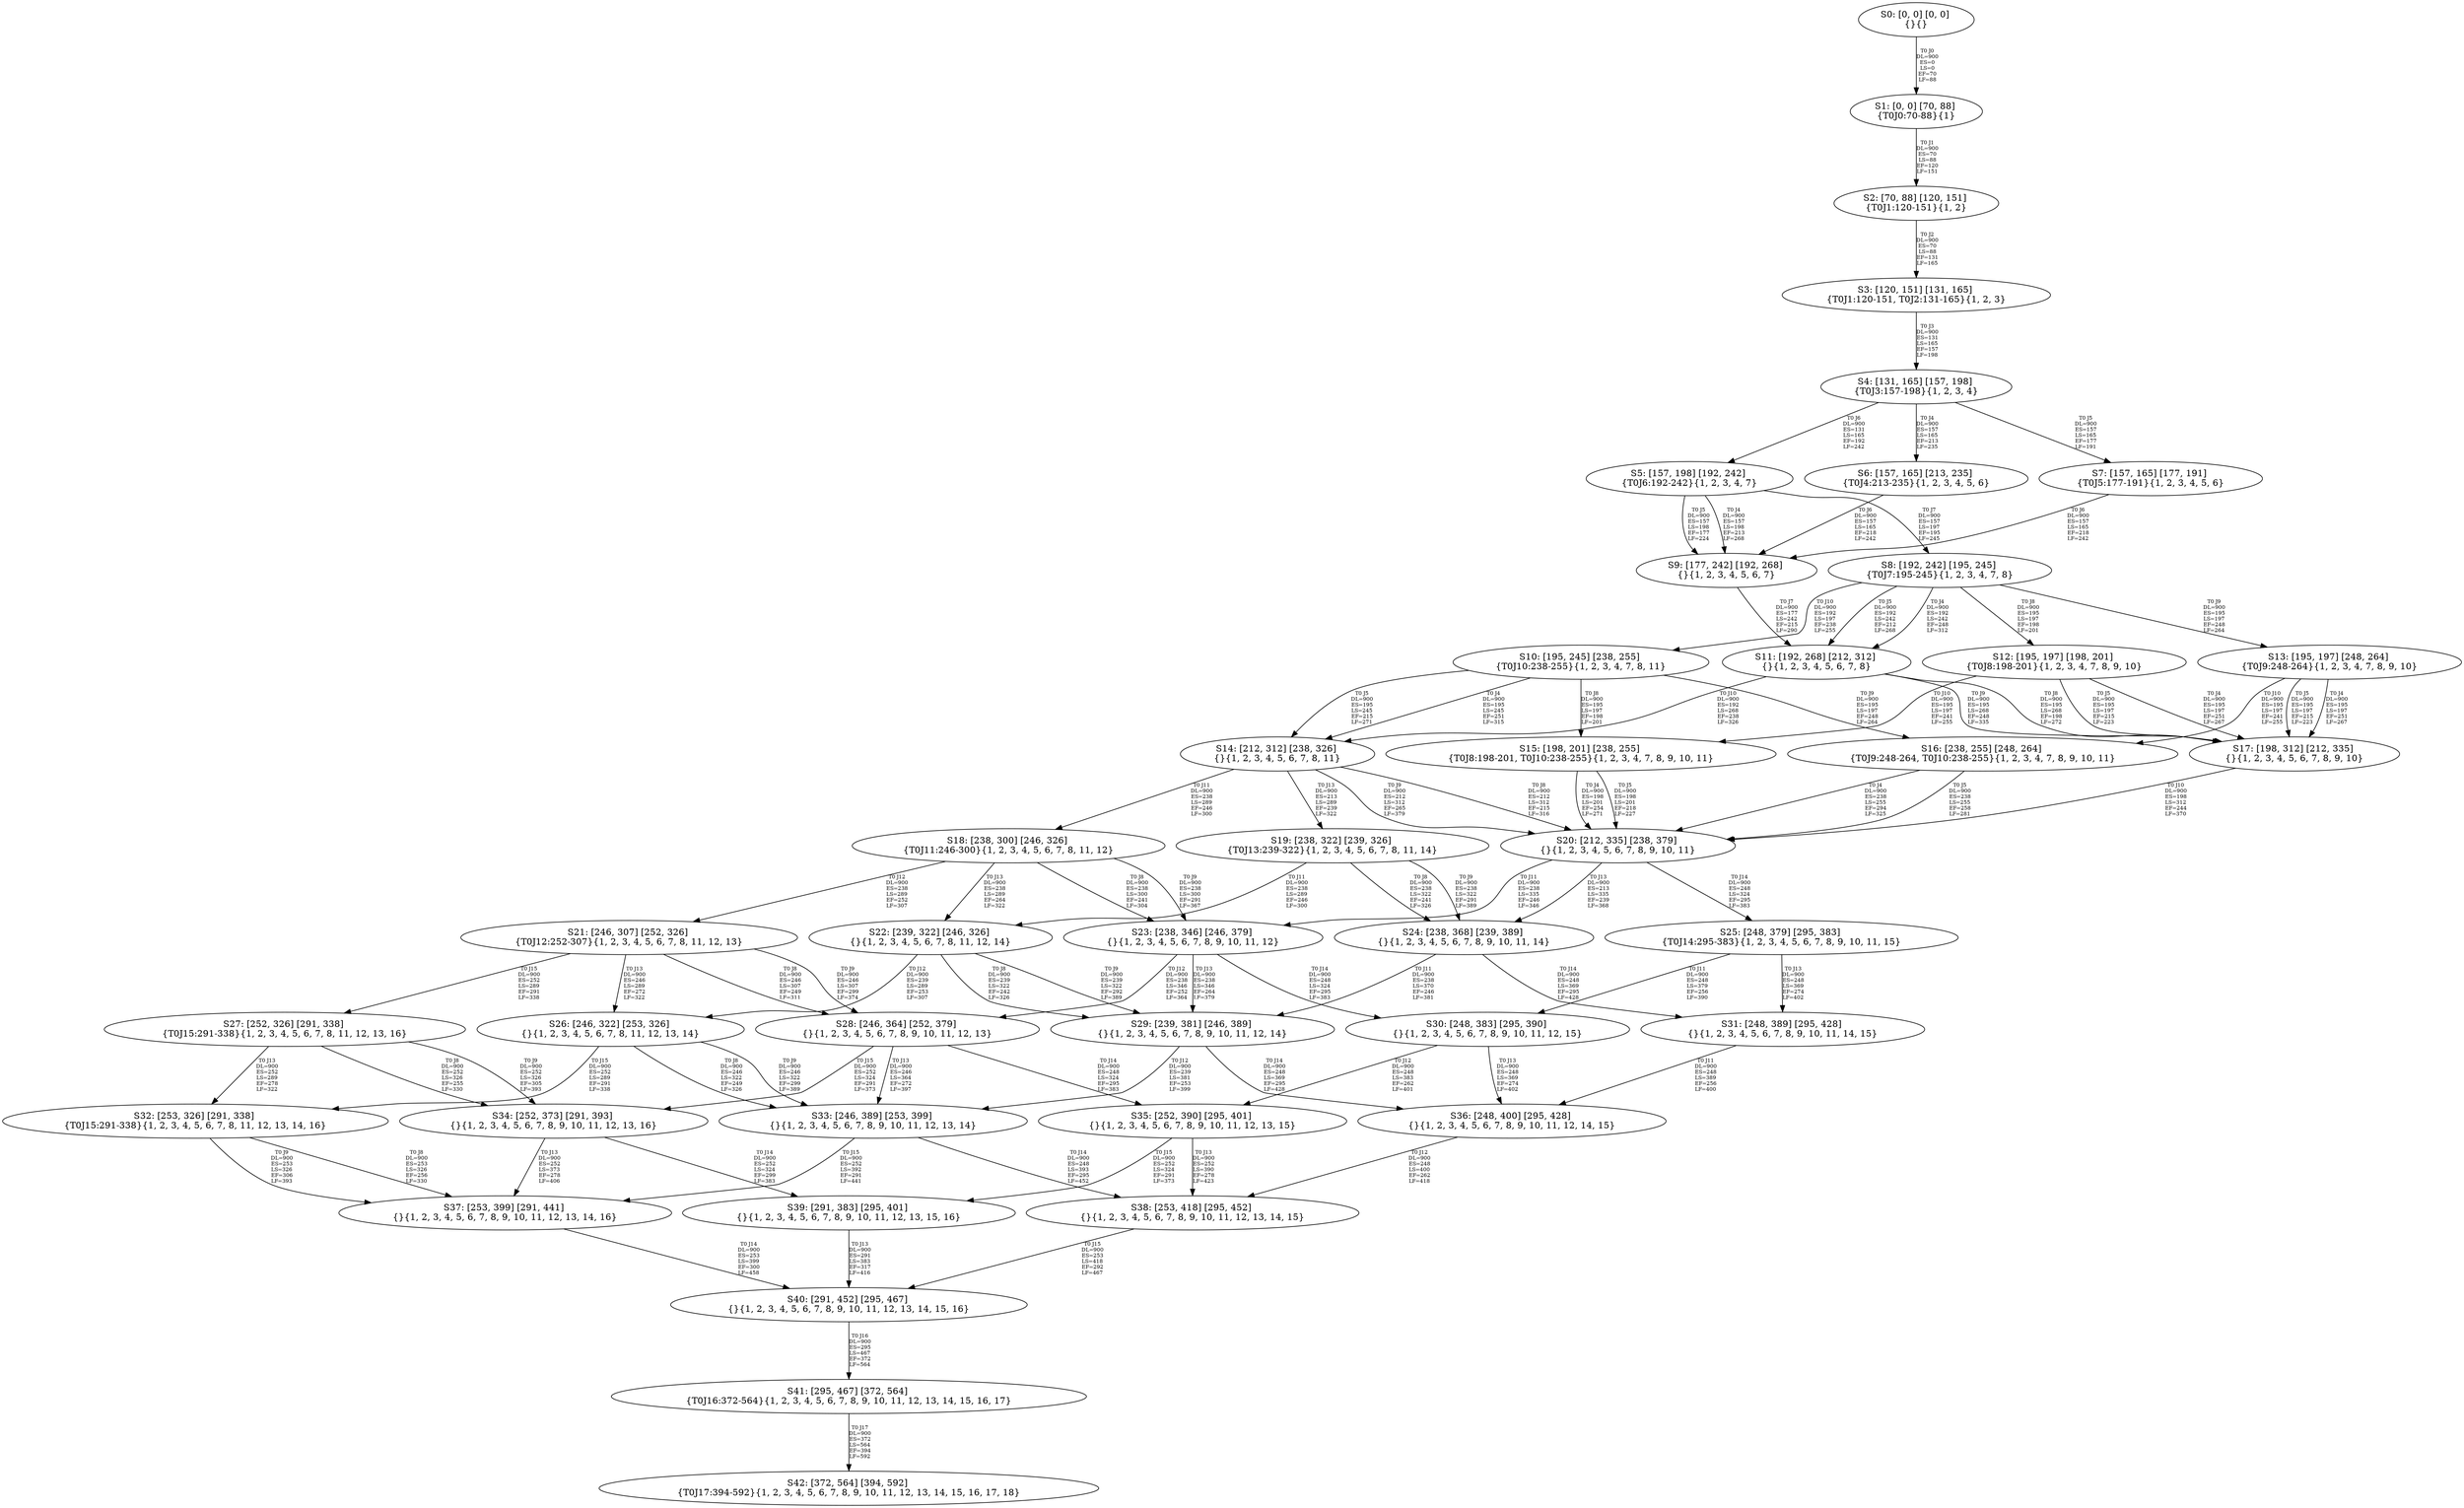 digraph {
	S0[label="S0: [0, 0] [0, 0] \n{}{}"];
	S1[label="S1: [0, 0] [70, 88] \n{T0J0:70-88}{1}"];
	S2[label="S2: [70, 88] [120, 151] \n{T0J1:120-151}{1, 2}"];
	S3[label="S3: [120, 151] [131, 165] \n{T0J1:120-151, T0J2:131-165}{1, 2, 3}"];
	S4[label="S4: [131, 165] [157, 198] \n{T0J3:157-198}{1, 2, 3, 4}"];
	S5[label="S5: [157, 198] [192, 242] \n{T0J6:192-242}{1, 2, 3, 4, 7}"];
	S6[label="S6: [157, 165] [213, 235] \n{T0J4:213-235}{1, 2, 3, 4, 5, 6}"];
	S7[label="S7: [157, 165] [177, 191] \n{T0J5:177-191}{1, 2, 3, 4, 5, 6}"];
	S8[label="S8: [192, 242] [195, 245] \n{T0J7:195-245}{1, 2, 3, 4, 7, 8}"];
	S9[label="S9: [177, 242] [192, 268] \n{}{1, 2, 3, 4, 5, 6, 7}"];
	S10[label="S10: [195, 245] [238, 255] \n{T0J10:238-255}{1, 2, 3, 4, 7, 8, 11}"];
	S11[label="S11: [192, 268] [212, 312] \n{}{1, 2, 3, 4, 5, 6, 7, 8}"];
	S12[label="S12: [195, 197] [198, 201] \n{T0J8:198-201}{1, 2, 3, 4, 7, 8, 9, 10}"];
	S13[label="S13: [195, 197] [248, 264] \n{T0J9:248-264}{1, 2, 3, 4, 7, 8, 9, 10}"];
	S14[label="S14: [212, 312] [238, 326] \n{}{1, 2, 3, 4, 5, 6, 7, 8, 11}"];
	S15[label="S15: [198, 201] [238, 255] \n{T0J8:198-201, T0J10:238-255}{1, 2, 3, 4, 7, 8, 9, 10, 11}"];
	S16[label="S16: [238, 255] [248, 264] \n{T0J9:248-264, T0J10:238-255}{1, 2, 3, 4, 7, 8, 9, 10, 11}"];
	S17[label="S17: [198, 312] [212, 335] \n{}{1, 2, 3, 4, 5, 6, 7, 8, 9, 10}"];
	S18[label="S18: [238, 300] [246, 326] \n{T0J11:246-300}{1, 2, 3, 4, 5, 6, 7, 8, 11, 12}"];
	S19[label="S19: [238, 322] [239, 326] \n{T0J13:239-322}{1, 2, 3, 4, 5, 6, 7, 8, 11, 14}"];
	S20[label="S20: [212, 335] [238, 379] \n{}{1, 2, 3, 4, 5, 6, 7, 8, 9, 10, 11}"];
	S21[label="S21: [246, 307] [252, 326] \n{T0J12:252-307}{1, 2, 3, 4, 5, 6, 7, 8, 11, 12, 13}"];
	S22[label="S22: [239, 322] [246, 326] \n{}{1, 2, 3, 4, 5, 6, 7, 8, 11, 12, 14}"];
	S23[label="S23: [238, 346] [246, 379] \n{}{1, 2, 3, 4, 5, 6, 7, 8, 9, 10, 11, 12}"];
	S24[label="S24: [238, 368] [239, 389] \n{}{1, 2, 3, 4, 5, 6, 7, 8, 9, 10, 11, 14}"];
	S25[label="S25: [248, 379] [295, 383] \n{T0J14:295-383}{1, 2, 3, 4, 5, 6, 7, 8, 9, 10, 11, 15}"];
	S26[label="S26: [246, 322] [253, 326] \n{}{1, 2, 3, 4, 5, 6, 7, 8, 11, 12, 13, 14}"];
	S27[label="S27: [252, 326] [291, 338] \n{T0J15:291-338}{1, 2, 3, 4, 5, 6, 7, 8, 11, 12, 13, 16}"];
	S28[label="S28: [246, 364] [252, 379] \n{}{1, 2, 3, 4, 5, 6, 7, 8, 9, 10, 11, 12, 13}"];
	S29[label="S29: [239, 381] [246, 389] \n{}{1, 2, 3, 4, 5, 6, 7, 8, 9, 10, 11, 12, 14}"];
	S30[label="S30: [248, 383] [295, 390] \n{}{1, 2, 3, 4, 5, 6, 7, 8, 9, 10, 11, 12, 15}"];
	S31[label="S31: [248, 389] [295, 428] \n{}{1, 2, 3, 4, 5, 6, 7, 8, 9, 10, 11, 14, 15}"];
	S32[label="S32: [253, 326] [291, 338] \n{T0J15:291-338}{1, 2, 3, 4, 5, 6, 7, 8, 11, 12, 13, 14, 16}"];
	S33[label="S33: [246, 389] [253, 399] \n{}{1, 2, 3, 4, 5, 6, 7, 8, 9, 10, 11, 12, 13, 14}"];
	S34[label="S34: [252, 373] [291, 393] \n{}{1, 2, 3, 4, 5, 6, 7, 8, 9, 10, 11, 12, 13, 16}"];
	S35[label="S35: [252, 390] [295, 401] \n{}{1, 2, 3, 4, 5, 6, 7, 8, 9, 10, 11, 12, 13, 15}"];
	S36[label="S36: [248, 400] [295, 428] \n{}{1, 2, 3, 4, 5, 6, 7, 8, 9, 10, 11, 12, 14, 15}"];
	S37[label="S37: [253, 399] [291, 441] \n{}{1, 2, 3, 4, 5, 6, 7, 8, 9, 10, 11, 12, 13, 14, 16}"];
	S38[label="S38: [253, 418] [295, 452] \n{}{1, 2, 3, 4, 5, 6, 7, 8, 9, 10, 11, 12, 13, 14, 15}"];
	S39[label="S39: [291, 383] [295, 401] \n{}{1, 2, 3, 4, 5, 6, 7, 8, 9, 10, 11, 12, 13, 15, 16}"];
	S40[label="S40: [291, 452] [295, 467] \n{}{1, 2, 3, 4, 5, 6, 7, 8, 9, 10, 11, 12, 13, 14, 15, 16}"];
	S41[label="S41: [295, 467] [372, 564] \n{T0J16:372-564}{1, 2, 3, 4, 5, 6, 7, 8, 9, 10, 11, 12, 13, 14, 15, 16, 17}"];
	S42[label="S42: [372, 564] [394, 592] \n{T0J17:394-592}{1, 2, 3, 4, 5, 6, 7, 8, 9, 10, 11, 12, 13, 14, 15, 16, 17, 18}"];
	S0 -> S1[label="T0 J0\nDL=900\nES=0\nLS=0\nEF=70\nLF=88",fontsize=8];
	S1 -> S2[label="T0 J1\nDL=900\nES=70\nLS=88\nEF=120\nLF=151",fontsize=8];
	S2 -> S3[label="T0 J2\nDL=900\nES=70\nLS=88\nEF=131\nLF=165",fontsize=8];
	S3 -> S4[label="T0 J3\nDL=900\nES=131\nLS=165\nEF=157\nLF=198",fontsize=8];
	S4 -> S6[label="T0 J4\nDL=900\nES=157\nLS=165\nEF=213\nLF=235",fontsize=8];
	S4 -> S7[label="T0 J5\nDL=900\nES=157\nLS=165\nEF=177\nLF=191",fontsize=8];
	S4 -> S5[label="T0 J6\nDL=900\nES=131\nLS=165\nEF=192\nLF=242",fontsize=8];
	S5 -> S9[label="T0 J4\nDL=900\nES=157\nLS=198\nEF=213\nLF=268",fontsize=8];
	S5 -> S9[label="T0 J5\nDL=900\nES=157\nLS=198\nEF=177\nLF=224",fontsize=8];
	S5 -> S8[label="T0 J7\nDL=900\nES=157\nLS=197\nEF=195\nLF=245",fontsize=8];
	S6 -> S9[label="T0 J6\nDL=900\nES=157\nLS=165\nEF=218\nLF=242",fontsize=8];
	S7 -> S9[label="T0 J6\nDL=900\nES=157\nLS=165\nEF=218\nLF=242",fontsize=8];
	S8 -> S11[label="T0 J4\nDL=900\nES=192\nLS=242\nEF=248\nLF=312",fontsize=8];
	S8 -> S11[label="T0 J5\nDL=900\nES=192\nLS=242\nEF=212\nLF=268",fontsize=8];
	S8 -> S12[label="T0 J8\nDL=900\nES=195\nLS=197\nEF=198\nLF=201",fontsize=8];
	S8 -> S13[label="T0 J9\nDL=900\nES=195\nLS=197\nEF=248\nLF=264",fontsize=8];
	S8 -> S10[label="T0 J10\nDL=900\nES=192\nLS=197\nEF=238\nLF=255",fontsize=8];
	S9 -> S11[label="T0 J7\nDL=900\nES=177\nLS=242\nEF=215\nLF=290",fontsize=8];
	S10 -> S14[label="T0 J4\nDL=900\nES=195\nLS=245\nEF=251\nLF=315",fontsize=8];
	S10 -> S14[label="T0 J5\nDL=900\nES=195\nLS=245\nEF=215\nLF=271",fontsize=8];
	S10 -> S15[label="T0 J8\nDL=900\nES=195\nLS=197\nEF=198\nLF=201",fontsize=8];
	S10 -> S16[label="T0 J9\nDL=900\nES=195\nLS=197\nEF=248\nLF=264",fontsize=8];
	S11 -> S17[label="T0 J8\nDL=900\nES=195\nLS=268\nEF=198\nLF=272",fontsize=8];
	S11 -> S17[label="T0 J9\nDL=900\nES=195\nLS=268\nEF=248\nLF=335",fontsize=8];
	S11 -> S14[label="T0 J10\nDL=900\nES=192\nLS=268\nEF=238\nLF=326",fontsize=8];
	S12 -> S17[label="T0 J4\nDL=900\nES=195\nLS=197\nEF=251\nLF=267",fontsize=8];
	S12 -> S17[label="T0 J5\nDL=900\nES=195\nLS=197\nEF=215\nLF=223",fontsize=8];
	S12 -> S15[label="T0 J10\nDL=900\nES=195\nLS=197\nEF=241\nLF=255",fontsize=8];
	S13 -> S17[label="T0 J4\nDL=900\nES=195\nLS=197\nEF=251\nLF=267",fontsize=8];
	S13 -> S17[label="T0 J5\nDL=900\nES=195\nLS=197\nEF=215\nLF=223",fontsize=8];
	S13 -> S16[label="T0 J10\nDL=900\nES=195\nLS=197\nEF=241\nLF=255",fontsize=8];
	S14 -> S20[label="T0 J8\nDL=900\nES=212\nLS=312\nEF=215\nLF=316",fontsize=8];
	S14 -> S20[label="T0 J9\nDL=900\nES=212\nLS=312\nEF=265\nLF=379",fontsize=8];
	S14 -> S18[label="T0 J11\nDL=900\nES=238\nLS=289\nEF=246\nLF=300",fontsize=8];
	S14 -> S19[label="T0 J13\nDL=900\nES=213\nLS=289\nEF=239\nLF=322",fontsize=8];
	S15 -> S20[label="T0 J4\nDL=900\nES=198\nLS=201\nEF=254\nLF=271",fontsize=8];
	S15 -> S20[label="T0 J5\nDL=900\nES=198\nLS=201\nEF=218\nLF=227",fontsize=8];
	S16 -> S20[label="T0 J4\nDL=900\nES=238\nLS=255\nEF=294\nLF=325",fontsize=8];
	S16 -> S20[label="T0 J5\nDL=900\nES=238\nLS=255\nEF=258\nLF=281",fontsize=8];
	S17 -> S20[label="T0 J10\nDL=900\nES=198\nLS=312\nEF=244\nLF=370",fontsize=8];
	S18 -> S23[label="T0 J8\nDL=900\nES=238\nLS=300\nEF=241\nLF=304",fontsize=8];
	S18 -> S23[label="T0 J9\nDL=900\nES=238\nLS=300\nEF=291\nLF=367",fontsize=8];
	S18 -> S21[label="T0 J12\nDL=900\nES=238\nLS=289\nEF=252\nLF=307",fontsize=8];
	S18 -> S22[label="T0 J13\nDL=900\nES=238\nLS=289\nEF=264\nLF=322",fontsize=8];
	S19 -> S24[label="T0 J8\nDL=900\nES=238\nLS=322\nEF=241\nLF=326",fontsize=8];
	S19 -> S24[label="T0 J9\nDL=900\nES=238\nLS=322\nEF=291\nLF=389",fontsize=8];
	S19 -> S22[label="T0 J11\nDL=900\nES=238\nLS=289\nEF=246\nLF=300",fontsize=8];
	S20 -> S23[label="T0 J11\nDL=900\nES=238\nLS=335\nEF=246\nLF=346",fontsize=8];
	S20 -> S24[label="T0 J13\nDL=900\nES=213\nLS=335\nEF=239\nLF=368",fontsize=8];
	S20 -> S25[label="T0 J14\nDL=900\nES=248\nLS=324\nEF=295\nLF=383",fontsize=8];
	S21 -> S28[label="T0 J8\nDL=900\nES=246\nLS=307\nEF=249\nLF=311",fontsize=8];
	S21 -> S28[label="T0 J9\nDL=900\nES=246\nLS=307\nEF=299\nLF=374",fontsize=8];
	S21 -> S26[label="T0 J13\nDL=900\nES=246\nLS=289\nEF=272\nLF=322",fontsize=8];
	S21 -> S27[label="T0 J15\nDL=900\nES=252\nLS=289\nEF=291\nLF=338",fontsize=8];
	S22 -> S29[label="T0 J8\nDL=900\nES=239\nLS=322\nEF=242\nLF=326",fontsize=8];
	S22 -> S29[label="T0 J9\nDL=900\nES=239\nLS=322\nEF=292\nLF=389",fontsize=8];
	S22 -> S26[label="T0 J12\nDL=900\nES=239\nLS=289\nEF=253\nLF=307",fontsize=8];
	S23 -> S28[label="T0 J12\nDL=900\nES=238\nLS=346\nEF=252\nLF=364",fontsize=8];
	S23 -> S29[label="T0 J13\nDL=900\nES=238\nLS=346\nEF=264\nLF=379",fontsize=8];
	S23 -> S30[label="T0 J14\nDL=900\nES=248\nLS=324\nEF=295\nLF=383",fontsize=8];
	S24 -> S29[label="T0 J11\nDL=900\nES=238\nLS=370\nEF=246\nLF=381",fontsize=8];
	S24 -> S31[label="T0 J14\nDL=900\nES=248\nLS=369\nEF=295\nLF=428",fontsize=8];
	S25 -> S30[label="T0 J11\nDL=900\nES=248\nLS=379\nEF=256\nLF=390",fontsize=8];
	S25 -> S31[label="T0 J13\nDL=900\nES=248\nLS=369\nEF=274\nLF=402",fontsize=8];
	S26 -> S33[label="T0 J8\nDL=900\nES=246\nLS=322\nEF=249\nLF=326",fontsize=8];
	S26 -> S33[label="T0 J9\nDL=900\nES=246\nLS=322\nEF=299\nLF=389",fontsize=8];
	S26 -> S32[label="T0 J15\nDL=900\nES=252\nLS=289\nEF=291\nLF=338",fontsize=8];
	S27 -> S34[label="T0 J8\nDL=900\nES=252\nLS=326\nEF=255\nLF=330",fontsize=8];
	S27 -> S34[label="T0 J9\nDL=900\nES=252\nLS=326\nEF=305\nLF=393",fontsize=8];
	S27 -> S32[label="T0 J13\nDL=900\nES=252\nLS=289\nEF=278\nLF=322",fontsize=8];
	S28 -> S33[label="T0 J13\nDL=900\nES=246\nLS=364\nEF=272\nLF=397",fontsize=8];
	S28 -> S35[label="T0 J14\nDL=900\nES=248\nLS=324\nEF=295\nLF=383",fontsize=8];
	S28 -> S34[label="T0 J15\nDL=900\nES=252\nLS=324\nEF=291\nLF=373",fontsize=8];
	S29 -> S33[label="T0 J12\nDL=900\nES=239\nLS=381\nEF=253\nLF=399",fontsize=8];
	S29 -> S36[label="T0 J14\nDL=900\nES=248\nLS=369\nEF=295\nLF=428",fontsize=8];
	S30 -> S35[label="T0 J12\nDL=900\nES=248\nLS=383\nEF=262\nLF=401",fontsize=8];
	S30 -> S36[label="T0 J13\nDL=900\nES=248\nLS=369\nEF=274\nLF=402",fontsize=8];
	S31 -> S36[label="T0 J11\nDL=900\nES=248\nLS=389\nEF=256\nLF=400",fontsize=8];
	S32 -> S37[label="T0 J8\nDL=900\nES=253\nLS=326\nEF=256\nLF=330",fontsize=8];
	S32 -> S37[label="T0 J9\nDL=900\nES=253\nLS=326\nEF=306\nLF=393",fontsize=8];
	S33 -> S38[label="T0 J14\nDL=900\nES=248\nLS=393\nEF=295\nLF=452",fontsize=8];
	S33 -> S37[label="T0 J15\nDL=900\nES=252\nLS=392\nEF=291\nLF=441",fontsize=8];
	S34 -> S37[label="T0 J13\nDL=900\nES=252\nLS=373\nEF=278\nLF=406",fontsize=8];
	S34 -> S39[label="T0 J14\nDL=900\nES=252\nLS=324\nEF=299\nLF=383",fontsize=8];
	S35 -> S38[label="T0 J13\nDL=900\nES=252\nLS=390\nEF=278\nLF=423",fontsize=8];
	S35 -> S39[label="T0 J15\nDL=900\nES=252\nLS=324\nEF=291\nLF=373",fontsize=8];
	S36 -> S38[label="T0 J12\nDL=900\nES=248\nLS=400\nEF=262\nLF=418",fontsize=8];
	S37 -> S40[label="T0 J14\nDL=900\nES=253\nLS=399\nEF=300\nLF=458",fontsize=8];
	S38 -> S40[label="T0 J15\nDL=900\nES=253\nLS=418\nEF=292\nLF=467",fontsize=8];
	S39 -> S40[label="T0 J13\nDL=900\nES=291\nLS=383\nEF=317\nLF=416",fontsize=8];
	S40 -> S41[label="T0 J16\nDL=900\nES=295\nLS=467\nEF=372\nLF=564",fontsize=8];
	S41 -> S42[label="T0 J17\nDL=900\nES=372\nLS=564\nEF=394\nLF=592",fontsize=8];
}
